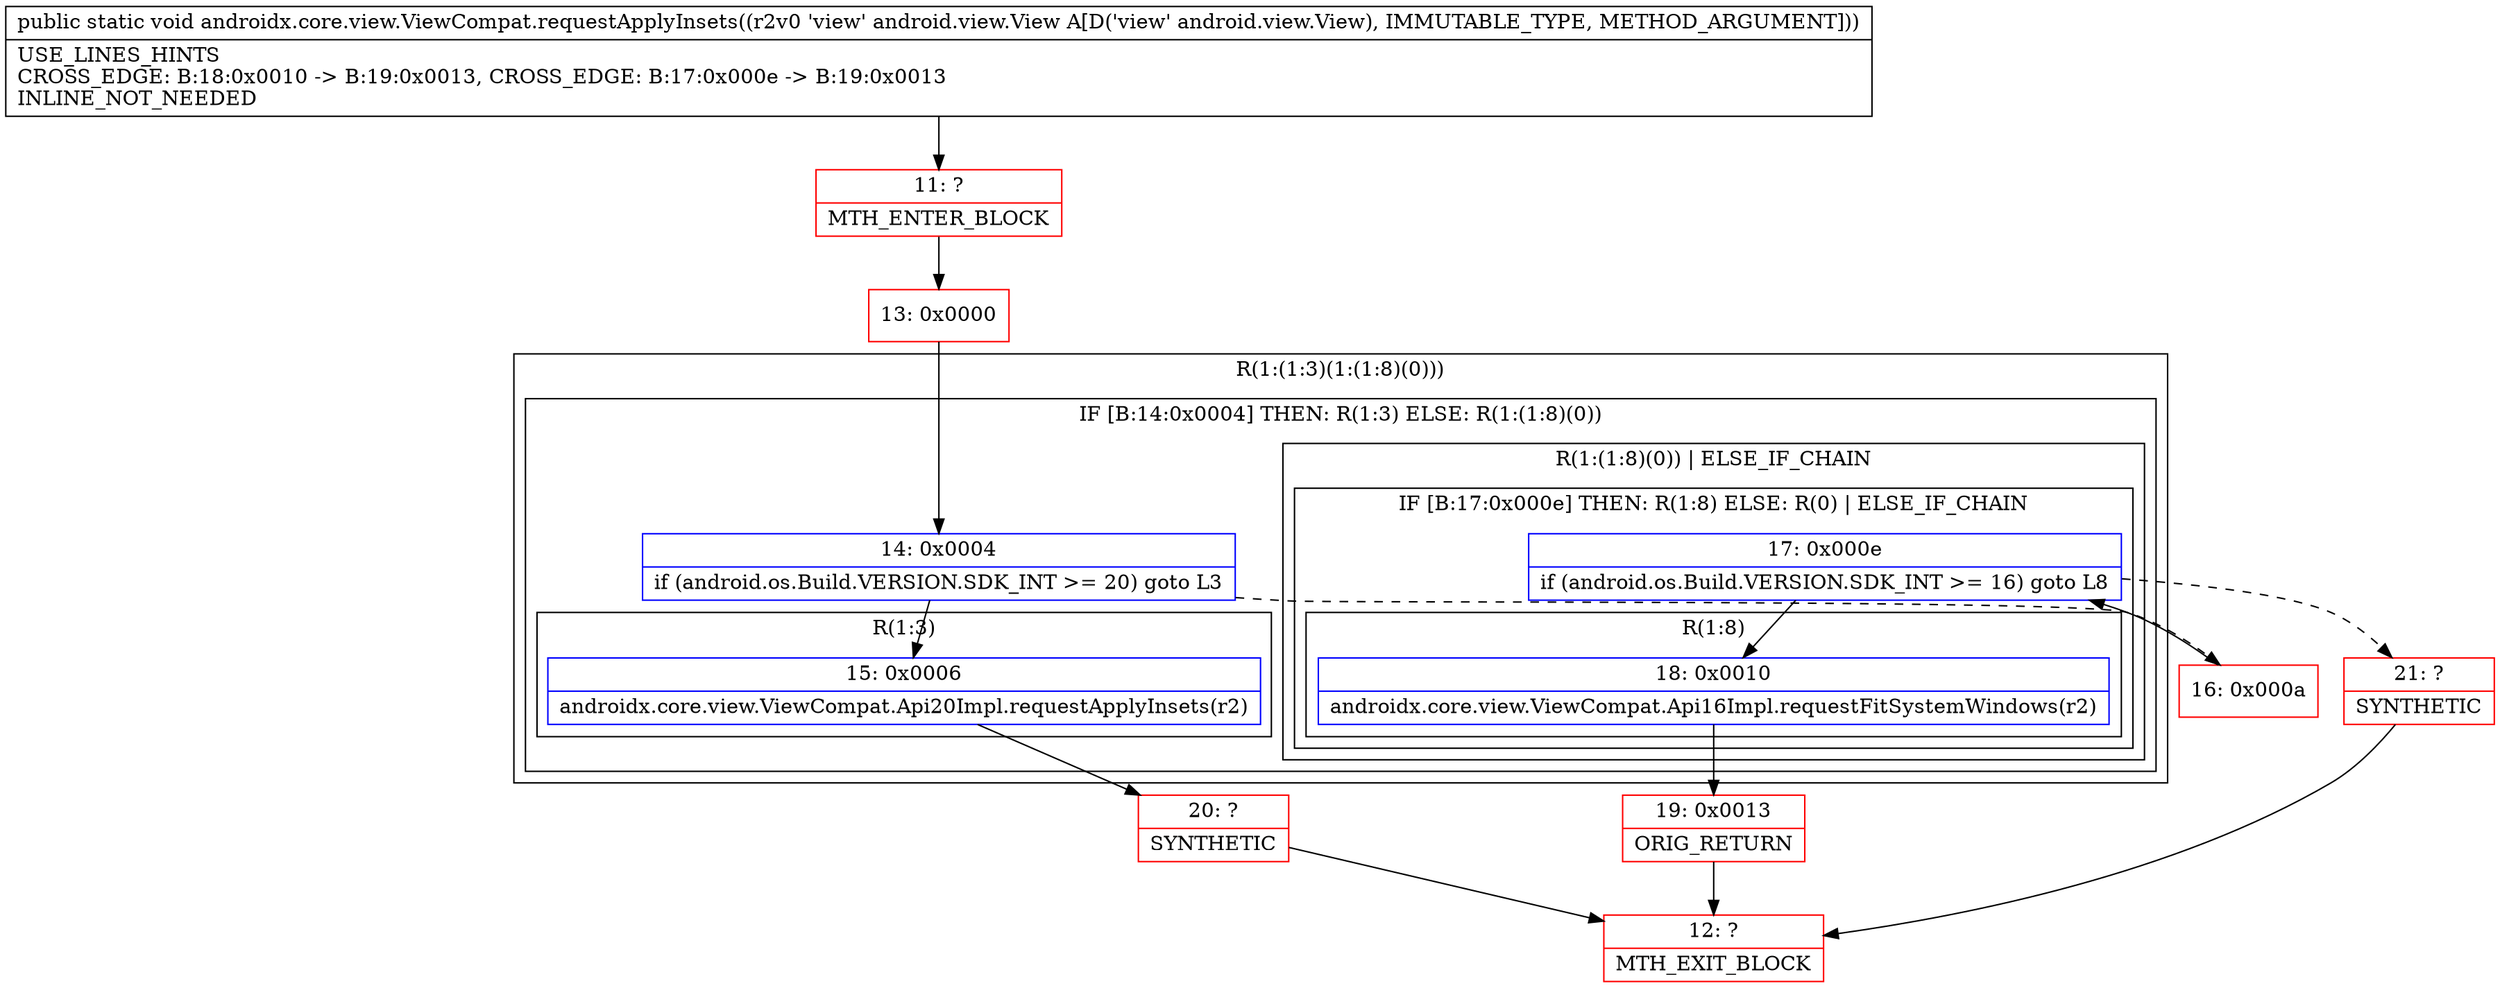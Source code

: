 digraph "CFG forandroidx.core.view.ViewCompat.requestApplyInsets(Landroid\/view\/View;)V" {
subgraph cluster_Region_1613753900 {
label = "R(1:(1:3)(1:(1:8)(0)))";
node [shape=record,color=blue];
subgraph cluster_IfRegion_1789548474 {
label = "IF [B:14:0x0004] THEN: R(1:3) ELSE: R(1:(1:8)(0))";
node [shape=record,color=blue];
Node_14 [shape=record,label="{14\:\ 0x0004|if (android.os.Build.VERSION.SDK_INT \>= 20) goto L3\l}"];
subgraph cluster_Region_1707966413 {
label = "R(1:3)";
node [shape=record,color=blue];
Node_15 [shape=record,label="{15\:\ 0x0006|androidx.core.view.ViewCompat.Api20Impl.requestApplyInsets(r2)\l}"];
}
subgraph cluster_Region_17960378 {
label = "R(1:(1:8)(0)) | ELSE_IF_CHAIN\l";
node [shape=record,color=blue];
subgraph cluster_IfRegion_517197114 {
label = "IF [B:17:0x000e] THEN: R(1:8) ELSE: R(0) | ELSE_IF_CHAIN\l";
node [shape=record,color=blue];
Node_17 [shape=record,label="{17\:\ 0x000e|if (android.os.Build.VERSION.SDK_INT \>= 16) goto L8\l}"];
subgraph cluster_Region_654073565 {
label = "R(1:8)";
node [shape=record,color=blue];
Node_18 [shape=record,label="{18\:\ 0x0010|androidx.core.view.ViewCompat.Api16Impl.requestFitSystemWindows(r2)\l}"];
}
subgraph cluster_Region_683769560 {
label = "R(0)";
node [shape=record,color=blue];
}
}
}
}
}
Node_11 [shape=record,color=red,label="{11\:\ ?|MTH_ENTER_BLOCK\l}"];
Node_13 [shape=record,color=red,label="{13\:\ 0x0000}"];
Node_20 [shape=record,color=red,label="{20\:\ ?|SYNTHETIC\l}"];
Node_12 [shape=record,color=red,label="{12\:\ ?|MTH_EXIT_BLOCK\l}"];
Node_16 [shape=record,color=red,label="{16\:\ 0x000a}"];
Node_19 [shape=record,color=red,label="{19\:\ 0x0013|ORIG_RETURN\l}"];
Node_21 [shape=record,color=red,label="{21\:\ ?|SYNTHETIC\l}"];
MethodNode[shape=record,label="{public static void androidx.core.view.ViewCompat.requestApplyInsets((r2v0 'view' android.view.View A[D('view' android.view.View), IMMUTABLE_TYPE, METHOD_ARGUMENT]))  | USE_LINES_HINTS\lCROSS_EDGE: B:18:0x0010 \-\> B:19:0x0013, CROSS_EDGE: B:17:0x000e \-\> B:19:0x0013\lINLINE_NOT_NEEDED\l}"];
MethodNode -> Node_11;Node_14 -> Node_15;
Node_14 -> Node_16[style=dashed];
Node_15 -> Node_20;
Node_17 -> Node_18;
Node_17 -> Node_21[style=dashed];
Node_18 -> Node_19;
Node_11 -> Node_13;
Node_13 -> Node_14;
Node_20 -> Node_12;
Node_16 -> Node_17;
Node_19 -> Node_12;
Node_21 -> Node_12;
}


